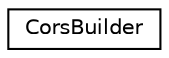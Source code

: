 digraph "Graphical Class Hierarchy"
{
  edge [fontname="Helvetica",fontsize="10",labelfontname="Helvetica",labelfontsize="10"];
  node [fontname="Helvetica",fontsize="10",shape=record];
  rankdir="LR";
  Node1 [label="CorsBuilder",height=0.2,width=0.4,color="black", fillcolor="white", style="filled",URL="$class_cake_1_1_network_1_1_cors_builder.html"];
}
